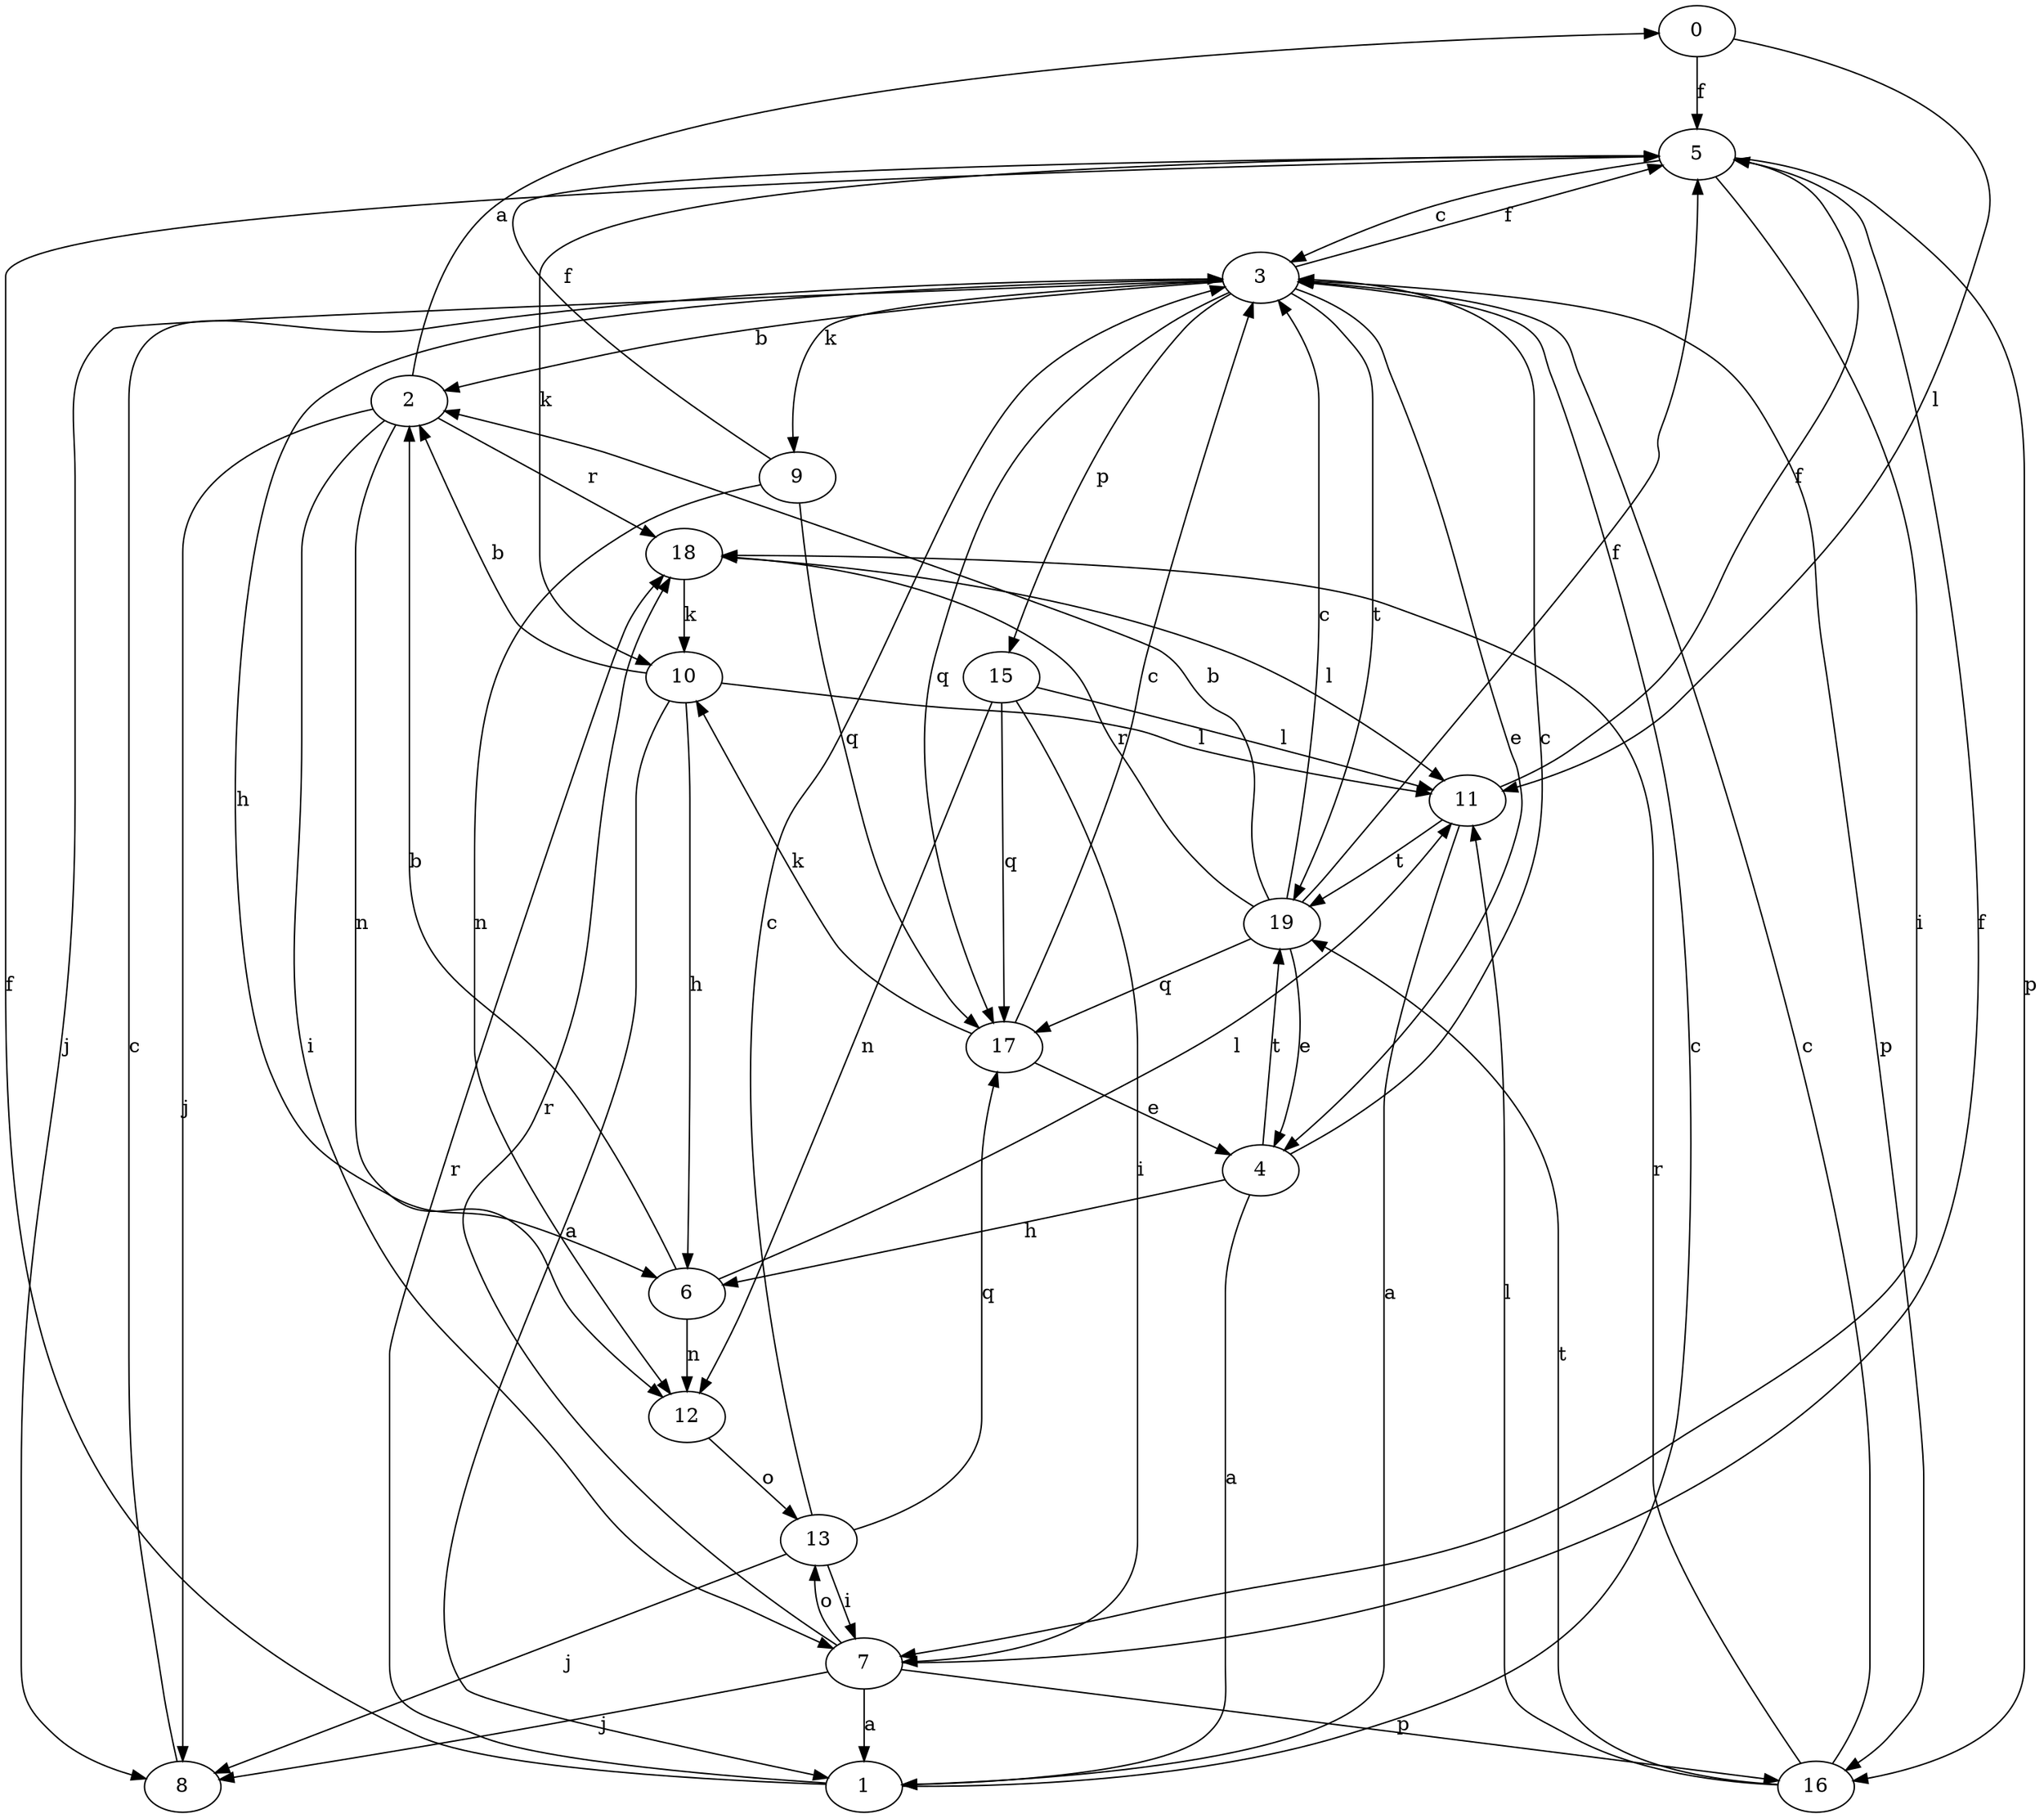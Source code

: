 strict digraph  {
0;
1;
2;
3;
4;
5;
6;
7;
8;
9;
10;
11;
12;
13;
15;
16;
17;
18;
19;
0 -> 5  [label=f];
0 -> 11  [label=l];
1 -> 3  [label=c];
1 -> 5  [label=f];
1 -> 18  [label=r];
2 -> 0  [label=a];
2 -> 7  [label=i];
2 -> 8  [label=j];
2 -> 12  [label=n];
2 -> 18  [label=r];
3 -> 2  [label=b];
3 -> 4  [label=e];
3 -> 5  [label=f];
3 -> 6  [label=h];
3 -> 8  [label=j];
3 -> 9  [label=k];
3 -> 15  [label=p];
3 -> 16  [label=p];
3 -> 17  [label=q];
3 -> 19  [label=t];
4 -> 1  [label=a];
4 -> 3  [label=c];
4 -> 6  [label=h];
4 -> 19  [label=t];
5 -> 3  [label=c];
5 -> 7  [label=i];
5 -> 10  [label=k];
5 -> 16  [label=p];
6 -> 2  [label=b];
6 -> 11  [label=l];
6 -> 12  [label=n];
7 -> 1  [label=a];
7 -> 5  [label=f];
7 -> 8  [label=j];
7 -> 13  [label=o];
7 -> 16  [label=p];
7 -> 18  [label=r];
8 -> 3  [label=c];
9 -> 5  [label=f];
9 -> 12  [label=n];
9 -> 17  [label=q];
10 -> 1  [label=a];
10 -> 2  [label=b];
10 -> 6  [label=h];
10 -> 11  [label=l];
11 -> 1  [label=a];
11 -> 5  [label=f];
11 -> 19  [label=t];
12 -> 13  [label=o];
13 -> 3  [label=c];
13 -> 7  [label=i];
13 -> 8  [label=j];
13 -> 17  [label=q];
15 -> 7  [label=i];
15 -> 11  [label=l];
15 -> 12  [label=n];
15 -> 17  [label=q];
16 -> 3  [label=c];
16 -> 11  [label=l];
16 -> 18  [label=r];
16 -> 19  [label=t];
17 -> 3  [label=c];
17 -> 4  [label=e];
17 -> 10  [label=k];
18 -> 10  [label=k];
18 -> 11  [label=l];
19 -> 2  [label=b];
19 -> 3  [label=c];
19 -> 4  [label=e];
19 -> 5  [label=f];
19 -> 17  [label=q];
19 -> 18  [label=r];
}
